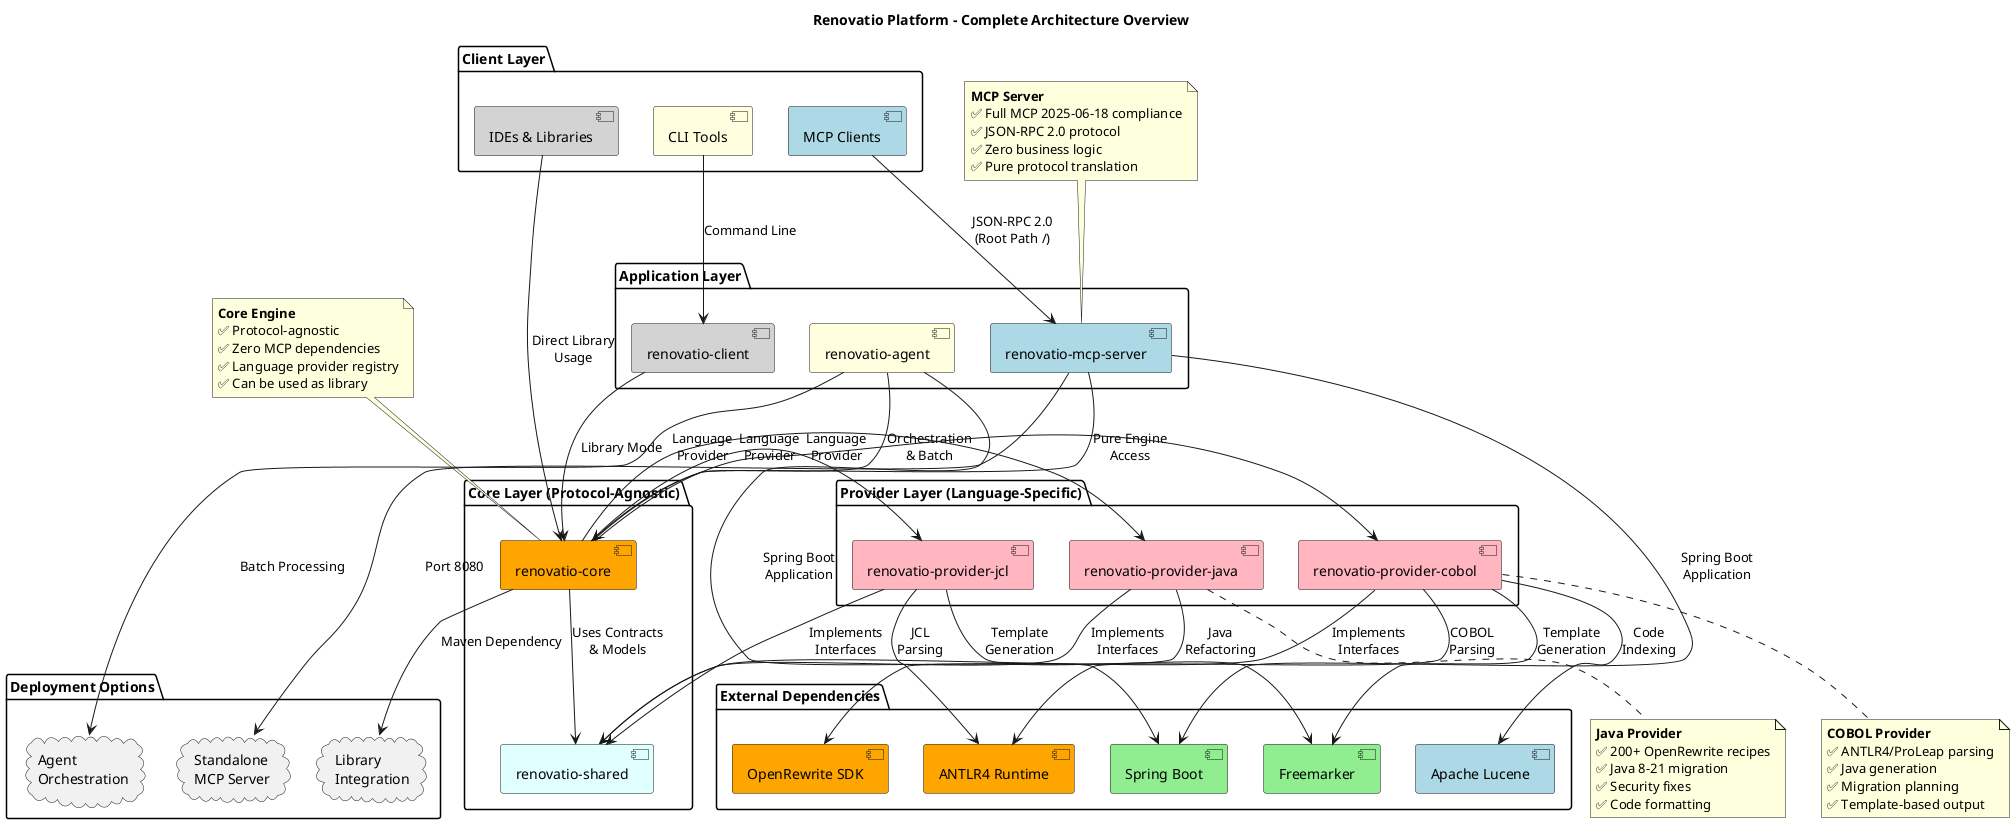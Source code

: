 @startuml
' Renovatio Complete Architecture Overview

title Renovatio Platform - Complete Architecture Overview

' Top level - Client Layer
package "Client Layer" {
  [MCP Clients] #LightBlue
  [CLI Tools] #LightYellow
  [IDEs & Libraries] #LightGray
}

' Application Layer
package "Application Layer" {
  [renovatio-mcp-server] as mcp #LightBlue
  [renovatio-agent] as agent #LightYellow
  [renovatio-client] as client #LightGray
}

' Core Layer
package "Core Layer (Protocol-Agnostic)" {
  [renovatio-core] as core #Orange
  [renovatio-shared] as shared #LightCyan
}

' Provider Layer
package "Provider Layer (Language-Specific)" {
  [renovatio-provider-java] as java #LightPink
  [renovatio-provider-cobol] as cobol #LightPink
  [renovatio-provider-jcl] as jcl #LightPink
}

' External Dependencies
package "External Dependencies" {
  [OpenRewrite SDK] as openrewrite #Orange
  [ANTLR4 Runtime] as antlr #Orange
  [Spring Boot] as spring #LightGreen
  [Apache Lucene] as lucene #LightBlue
  [Freemarker] as freemarker #LightGreen
}

' Client connections
[MCP Clients] --> mcp : JSON-RPC 2.0\n(Root Path /)
[CLI Tools] --> client : Command Line
[IDEs & Libraries] --> core : Direct Library\nUsage

' Application layer connections
mcp --> core : Pure Engine\nAccess
agent --> core : Orchestration\n& Batch
client --> core : Library Mode

' Core layer structure
core --> shared : Uses Contracts\n& Models
core --> java : Language\nProvider
core --> cobol : Language\nProvider
core --> jcl : Language\nProvider

' Provider implementations
java --> shared : Implements\nInterfaces
cobol --> shared : Implements\nInterfaces
jcl --> shared : Implements\nInterfaces

' External dependencies
java --> openrewrite : Java\nRefactoring
cobol --> antlr : COBOL\nParsing
jcl --> antlr : JCL\nParsing
mcp --> spring : Spring Boot\nApplication
agent --> spring : Spring Boot\nApplication
cobol --> lucene : Code\nIndexing
cobol --> freemarker : Template\nGeneration
jcl --> freemarker : Template\nGeneration

' Key capabilities
note top of mcp
  **MCP Server**
  ✅ Full MCP 2025-06-18 compliance
  ✅ JSON-RPC 2.0 protocol
  ✅ Zero business logic
  ✅ Pure protocol translation
end note

note top of core
  **Core Engine**
  ✅ Protocol-agnostic
  ✅ Zero MCP dependencies
  ✅ Language provider registry
  ✅ Can be used as library
end note

note bottom of java
  **Java Provider**
  ✅ 200+ OpenRewrite recipes
  ✅ Java 8-21 migration
  ✅ Security fixes
  ✅ Code formatting
end note

note bottom of cobol
  **COBOL Provider**
  ✅ ANTLR4/ProLeap parsing
  ✅ Java generation
  ✅ Migration planning
  ✅ Template-based output
end note

' Deployment information
package "Deployment Options" {
  cloud "Standalone\nMCP Server" as deploy1
  cloud "Library\nIntegration" as deploy3
  cloud "Agent\nOrchestration" as deploy4
}

mcp --> deploy1 : Port 8080
core --> deploy3 : Maven Dependency
agent --> deploy4 : Batch Processing

@enduml